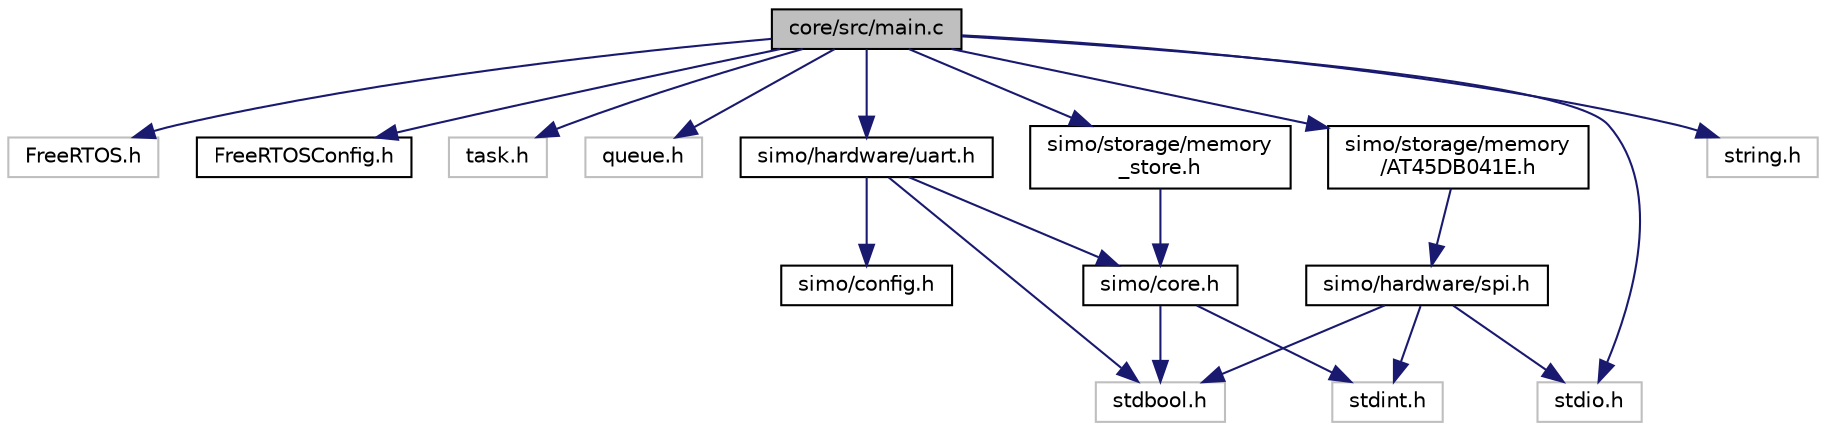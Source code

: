 digraph "core/src/main.c"
{
 // LATEX_PDF_SIZE
  edge [fontname="Helvetica",fontsize="10",labelfontname="Helvetica",labelfontsize="10"];
  node [fontname="Helvetica",fontsize="10",shape=record];
  Node1 [label="core/src/main.c",height=0.2,width=0.4,color="black", fillcolor="grey75", style="filled", fontcolor="black",tooltip=" "];
  Node1 -> Node2 [color="midnightblue",fontsize="10",style="solid"];
  Node2 [label="FreeRTOS.h",height=0.2,width=0.4,color="grey75", fillcolor="white", style="filled",tooltip=" "];
  Node1 -> Node3 [color="midnightblue",fontsize="10",style="solid"];
  Node3 [label="FreeRTOSConfig.h",height=0.2,width=0.4,color="black", fillcolor="white", style="filled",URL="$_free_r_t_o_s_config_8h.html",tooltip=" "];
  Node1 -> Node4 [color="midnightblue",fontsize="10",style="solid"];
  Node4 [label="task.h",height=0.2,width=0.4,color="grey75", fillcolor="white", style="filled",tooltip=" "];
  Node1 -> Node5 [color="midnightblue",fontsize="10",style="solid"];
  Node5 [label="queue.h",height=0.2,width=0.4,color="grey75", fillcolor="white", style="filled",tooltip=" "];
  Node1 -> Node6 [color="midnightblue",fontsize="10",style="solid"];
  Node6 [label="simo/hardware/uart.h",height=0.2,width=0.4,color="black", fillcolor="white", style="filled",URL="$uart_8h.html",tooltip="Capa de abstraccion para manejar el harware uart del micro RP2040 (Raspberry PI PICO)"];
  Node6 -> Node7 [color="midnightblue",fontsize="10",style="solid"];
  Node7 [label="simo/core.h",height=0.2,width=0.4,color="black", fillcolor="white", style="filled",URL="$core_8h.html",tooltip="Core de la aplicacion. En este archivo van elementos indispensables para la aplicacion...."];
  Node7 -> Node8 [color="midnightblue",fontsize="10",style="solid"];
  Node8 [label="stdbool.h",height=0.2,width=0.4,color="grey75", fillcolor="white", style="filled",tooltip=" "];
  Node7 -> Node9 [color="midnightblue",fontsize="10",style="solid"];
  Node9 [label="stdint.h",height=0.2,width=0.4,color="grey75", fillcolor="white", style="filled",tooltip=" "];
  Node6 -> Node10 [color="midnightblue",fontsize="10",style="solid"];
  Node10 [label="simo/config.h",height=0.2,width=0.4,color="black", fillcolor="white", style="filled",URL="$config_8h.html",tooltip="Archivo con configuraciones y definiciones. Se incluye en la mayoria de los modulos."];
  Node6 -> Node8 [color="midnightblue",fontsize="10",style="solid"];
  Node1 -> Node11 [color="midnightblue",fontsize="10",style="solid"];
  Node11 [label="simo/storage/memory\l_store.h",height=0.2,width=0.4,color="black", fillcolor="white", style="filled",URL="$memory__store_8h.html",tooltip="Driver para memory."];
  Node11 -> Node7 [color="midnightblue",fontsize="10",style="solid"];
  Node1 -> Node12 [color="midnightblue",fontsize="10",style="solid"];
  Node12 [label="simo/storage/memory\l/AT45DB041E.h",height=0.2,width=0.4,color="black", fillcolor="white", style="filled",URL="$_a_t45_d_b041_e_8h.html",tooltip="Driver para manejar la memoria flash AT45DB041E. No usar de manera directa en aplicacion."];
  Node12 -> Node13 [color="midnightblue",fontsize="10",style="solid"];
  Node13 [label="simo/hardware/spi.h",height=0.2,width=0.4,color="black", fillcolor="white", style="filled",URL="$spi_8h.html",tooltip=" "];
  Node13 -> Node9 [color="midnightblue",fontsize="10",style="solid"];
  Node13 -> Node14 [color="midnightblue",fontsize="10",style="solid"];
  Node14 [label="stdio.h",height=0.2,width=0.4,color="grey75", fillcolor="white", style="filled",tooltip=" "];
  Node13 -> Node8 [color="midnightblue",fontsize="10",style="solid"];
  Node1 -> Node15 [color="midnightblue",fontsize="10",style="solid"];
  Node15 [label="string.h",height=0.2,width=0.4,color="grey75", fillcolor="white", style="filled",tooltip=" "];
  Node1 -> Node14 [color="midnightblue",fontsize="10",style="solid"];
}
